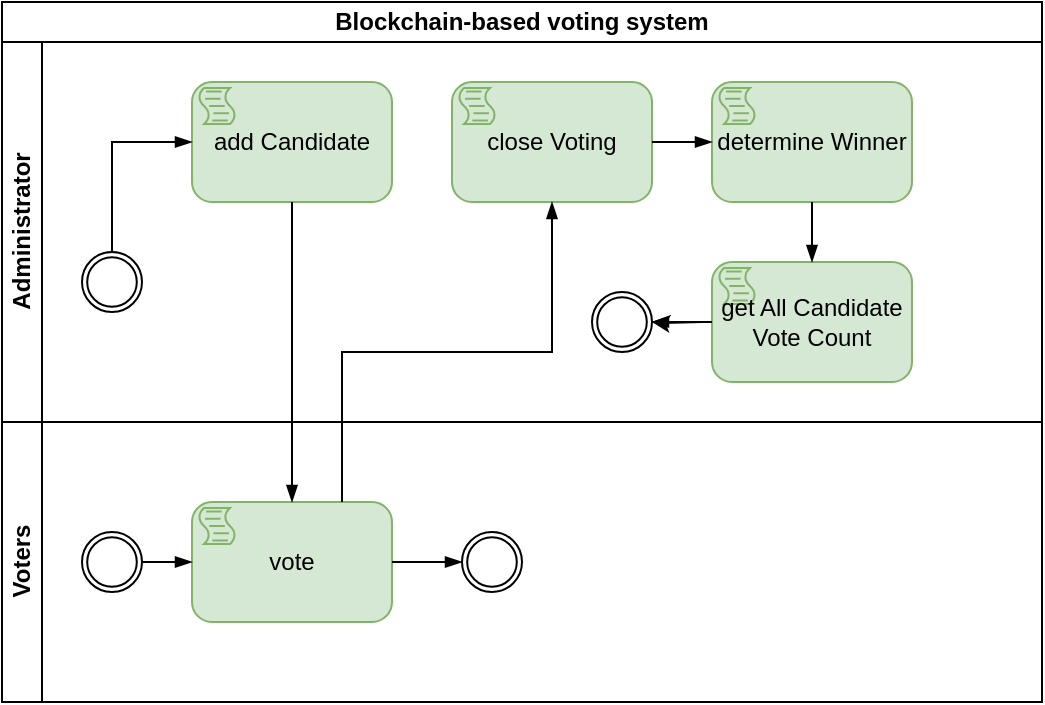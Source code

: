 <mxfile version="21.3.8" type="github">
  <diagram name="Page-1" id="SLoT1vQXno8aa5vxZDG2">
    <mxGraphModel dx="1050" dy="623" grid="1" gridSize="10" guides="1" tooltips="1" connect="1" arrows="1" fold="1" page="1" pageScale="1" pageWidth="850" pageHeight="1100" math="0" shadow="0">
      <root>
        <mxCell id="0" />
        <mxCell id="1" parent="0" />
        <mxCell id="345alWv5F7QS1rlE2LUR-1" value="Blockchain-based voting system" style="swimlane;html=1;childLayout=stackLayout;resizeParent=1;resizeParentMax=0;horizontal=1;startSize=20;horizontalStack=0;whiteSpace=wrap;" vertex="1" parent="1">
          <mxGeometry x="140" y="130" width="520" height="350" as="geometry" />
        </mxCell>
        <mxCell id="345alWv5F7QS1rlE2LUR-2" value="Administrator" style="swimlane;html=1;startSize=20;horizontal=0;" vertex="1" parent="345alWv5F7QS1rlE2LUR-1">
          <mxGeometry y="20" width="520" height="190" as="geometry" />
        </mxCell>
        <mxCell id="345alWv5F7QS1rlE2LUR-8" value="close Voting" style="points=[[0.25,0,0],[0.5,0,0],[0.75,0,0],[1,0.25,0],[1,0.5,0],[1,0.75,0],[0.75,1,0],[0.5,1,0],[0.25,1,0],[0,0.75,0],[0,0.5,0],[0,0.25,0]];shape=mxgraph.bpmn.task;whiteSpace=wrap;rectStyle=rounded;size=10;html=1;container=1;expand=0;collapsible=0;taskMarker=script;fillColor=#d5e8d4;strokeColor=#82b366;" vertex="1" parent="345alWv5F7QS1rlE2LUR-2">
          <mxGeometry x="225" y="20" width="100" height="60" as="geometry" />
        </mxCell>
        <mxCell id="345alWv5F7QS1rlE2LUR-6" value="add Candidate" style="points=[[0.25,0,0],[0.5,0,0],[0.75,0,0],[1,0.25,0],[1,0.5,0],[1,0.75,0],[0.75,1,0],[0.5,1,0],[0.25,1,0],[0,0.75,0],[0,0.5,0],[0,0.25,0]];shape=mxgraph.bpmn.task;whiteSpace=wrap;rectStyle=rounded;size=10;html=1;container=1;expand=0;collapsible=0;taskMarker=script;fillColor=#d5e8d4;strokeColor=#82b366;" vertex="1" parent="345alWv5F7QS1rlE2LUR-2">
          <mxGeometry x="95" y="20" width="100" height="60" as="geometry" />
        </mxCell>
        <mxCell id="345alWv5F7QS1rlE2LUR-9" value="determine Winner" style="points=[[0.25,0,0],[0.5,0,0],[0.75,0,0],[1,0.25,0],[1,0.5,0],[1,0.75,0],[0.75,1,0],[0.5,1,0],[0.25,1,0],[0,0.75,0],[0,0.5,0],[0,0.25,0]];shape=mxgraph.bpmn.task;whiteSpace=wrap;rectStyle=rounded;size=10;html=1;container=1;expand=0;collapsible=0;taskMarker=script;fillColor=#d5e8d4;strokeColor=#82b366;" vertex="1" parent="345alWv5F7QS1rlE2LUR-2">
          <mxGeometry x="355" y="20" width="100" height="60" as="geometry" />
        </mxCell>
        <mxCell id="345alWv5F7QS1rlE2LUR-25" value="" style="edgeStyle=orthogonalEdgeStyle;rounded=0;orthogonalLoop=1;jettySize=auto;html=1;" edge="1" parent="345alWv5F7QS1rlE2LUR-2" target="345alWv5F7QS1rlE2LUR-14">
          <mxGeometry relative="1" as="geometry">
            <mxPoint x="350" y="140" as="sourcePoint" />
          </mxGeometry>
        </mxCell>
        <mxCell id="345alWv5F7QS1rlE2LUR-10" value="get All Candidate Vote Count" style="points=[[0.25,0,0],[0.5,0,0],[0.75,0,0],[1,0.25,0],[1,0.5,0],[1,0.75,0],[0.75,1,0],[0.5,1,0],[0.25,1,0],[0,0.75,0],[0,0.5,0],[0,0.25,0]];shape=mxgraph.bpmn.task;rectStyle=rounded;size=10;html=1;container=1;expand=0;collapsible=0;taskMarker=script;fillColor=#d5e8d4;strokeColor=#82b366;whiteSpace=wrap;" vertex="1" parent="345alWv5F7QS1rlE2LUR-2">
          <mxGeometry x="355" y="110" width="100" height="60" as="geometry" />
        </mxCell>
        <mxCell id="345alWv5F7QS1rlE2LUR-13" value="" style="points=[[0.145,0.145,0],[0.5,0,0],[0.855,0.145,0],[1,0.5,0],[0.855,0.855,0],[0.5,1,0],[0.145,0.855,0],[0,0.5,0]];shape=mxgraph.bpmn.event;html=1;verticalLabelPosition=bottom;labelBackgroundColor=#ffffff;verticalAlign=top;align=center;perimeter=ellipsePerimeter;outlineConnect=0;aspect=fixed;outline=throwing;symbol=general;" vertex="1" parent="345alWv5F7QS1rlE2LUR-2">
          <mxGeometry x="40" y="105" width="30" height="30" as="geometry" />
        </mxCell>
        <mxCell id="345alWv5F7QS1rlE2LUR-14" value="" style="points=[[0.145,0.145,0],[0.5,0,0],[0.855,0.145,0],[1,0.5,0],[0.855,0.855,0],[0.5,1,0],[0.145,0.855,0],[0,0.5,0]];shape=mxgraph.bpmn.event;html=1;verticalLabelPosition=bottom;labelBackgroundColor=#ffffff;verticalAlign=top;align=center;perimeter=ellipsePerimeter;outlineConnect=0;aspect=fixed;outline=throwing;symbol=general;" vertex="1" parent="345alWv5F7QS1rlE2LUR-2">
          <mxGeometry x="295" y="125" width="30" height="30" as="geometry" />
        </mxCell>
        <mxCell id="345alWv5F7QS1rlE2LUR-17" value="" style="edgeStyle=elbowEdgeStyle;fontSize=12;html=1;endArrow=blockThin;endFill=1;rounded=0;entryX=0;entryY=0.5;entryDx=0;entryDy=0;entryPerimeter=0;exitX=0.5;exitY=0;exitDx=0;exitDy=0;exitPerimeter=0;" edge="1" parent="345alWv5F7QS1rlE2LUR-2" source="345alWv5F7QS1rlE2LUR-13" target="345alWv5F7QS1rlE2LUR-6">
          <mxGeometry width="160" relative="1" as="geometry">
            <mxPoint x="70" y="95" as="sourcePoint" />
            <mxPoint x="375" y="160" as="targetPoint" />
            <Array as="points">
              <mxPoint x="55" y="80" />
            </Array>
          </mxGeometry>
        </mxCell>
        <mxCell id="345alWv5F7QS1rlE2LUR-22" value="" style="edgeStyle=orthogonalEdgeStyle;fontSize=12;html=1;endArrow=blockThin;endFill=1;rounded=0;exitX=1;exitY=0.5;exitDx=0;exitDy=0;exitPerimeter=0;entryX=0;entryY=0.5;entryDx=0;entryDy=0;entryPerimeter=0;" edge="1" parent="345alWv5F7QS1rlE2LUR-2" source="345alWv5F7QS1rlE2LUR-8" target="345alWv5F7QS1rlE2LUR-9">
          <mxGeometry width="160" relative="1" as="geometry">
            <mxPoint x="185" y="240" as="sourcePoint" />
            <mxPoint x="285" y="90" as="targetPoint" />
          </mxGeometry>
        </mxCell>
        <mxCell id="345alWv5F7QS1rlE2LUR-23" value="" style="edgeStyle=orthogonalEdgeStyle;fontSize=12;html=1;endArrow=blockThin;endFill=1;rounded=0;exitX=0.5;exitY=1;exitDx=0;exitDy=0;exitPerimeter=0;entryX=0.5;entryY=0;entryDx=0;entryDy=0;entryPerimeter=0;" edge="1" parent="345alWv5F7QS1rlE2LUR-2" source="345alWv5F7QS1rlE2LUR-9" target="345alWv5F7QS1rlE2LUR-10">
          <mxGeometry width="160" relative="1" as="geometry">
            <mxPoint x="335" y="60" as="sourcePoint" />
            <mxPoint x="365" y="60" as="targetPoint" />
          </mxGeometry>
        </mxCell>
        <mxCell id="345alWv5F7QS1rlE2LUR-24" value="" style="edgeStyle=orthogonalEdgeStyle;fontSize=12;html=1;endArrow=blockThin;endFill=1;rounded=0;entryX=1;entryY=0.5;entryDx=0;entryDy=0;entryPerimeter=0;exitX=0;exitY=0.5;exitDx=0;exitDy=0;exitPerimeter=0;" edge="1" parent="345alWv5F7QS1rlE2LUR-2" source="345alWv5F7QS1rlE2LUR-10" target="345alWv5F7QS1rlE2LUR-14">
          <mxGeometry width="160" relative="1" as="geometry">
            <mxPoint x="350" y="140" as="sourcePoint" />
            <mxPoint x="415" y="120" as="targetPoint" />
          </mxGeometry>
        </mxCell>
        <mxCell id="345alWv5F7QS1rlE2LUR-3" value="Voters" style="swimlane;html=1;startSize=20;horizontal=0;" vertex="1" parent="345alWv5F7QS1rlE2LUR-1">
          <mxGeometry y="210" width="520" height="140" as="geometry" />
        </mxCell>
        <mxCell id="345alWv5F7QS1rlE2LUR-12" value="vote" style="points=[[0.25,0,0],[0.5,0,0],[0.75,0,0],[1,0.25,0],[1,0.5,0],[1,0.75,0],[0.75,1,0],[0.5,1,0],[0.25,1,0],[0,0.75,0],[0,0.5,0],[0,0.25,0]];shape=mxgraph.bpmn.task;rectStyle=rounded;size=10;html=1;container=1;expand=0;collapsible=0;taskMarker=script;fillColor=#d5e8d4;strokeColor=#82b366;whiteSpace=wrap;" vertex="1" parent="345alWv5F7QS1rlE2LUR-3">
          <mxGeometry x="95" y="40" width="100" height="60" as="geometry" />
        </mxCell>
        <mxCell id="345alWv5F7QS1rlE2LUR-15" value="" style="points=[[0.145,0.145,0],[0.5,0,0],[0.855,0.145,0],[1,0.5,0],[0.855,0.855,0],[0.5,1,0],[0.145,0.855,0],[0,0.5,0]];shape=mxgraph.bpmn.event;html=1;verticalLabelPosition=bottom;labelBackgroundColor=#ffffff;verticalAlign=top;align=center;perimeter=ellipsePerimeter;outlineConnect=0;aspect=fixed;outline=throwing;symbol=general;" vertex="1" parent="345alWv5F7QS1rlE2LUR-3">
          <mxGeometry x="40" y="55" width="30" height="30" as="geometry" />
        </mxCell>
        <mxCell id="345alWv5F7QS1rlE2LUR-26" value="" style="edgeStyle=orthogonalEdgeStyle;fontSize=12;html=1;endArrow=blockThin;endFill=1;rounded=0;exitX=1;exitY=0.5;exitDx=0;exitDy=0;exitPerimeter=0;entryX=0;entryY=0.5;entryDx=0;entryDy=0;entryPerimeter=0;" edge="1" parent="345alWv5F7QS1rlE2LUR-3" source="345alWv5F7QS1rlE2LUR-15" target="345alWv5F7QS1rlE2LUR-12">
          <mxGeometry width="160" relative="1" as="geometry">
            <mxPoint x="335" y="-130" as="sourcePoint" />
            <mxPoint x="365" y="-130" as="targetPoint" />
          </mxGeometry>
        </mxCell>
        <mxCell id="345alWv5F7QS1rlE2LUR-19" value="" style="edgeStyle=orthogonalEdgeStyle;fontSize=12;html=1;endArrow=blockThin;endFill=1;rounded=0;entryX=0.5;entryY=0;entryDx=0;entryDy=0;entryPerimeter=0;exitX=0.5;exitY=1;exitDx=0;exitDy=0;exitPerimeter=0;" edge="1" parent="345alWv5F7QS1rlE2LUR-1" source="345alWv5F7QS1rlE2LUR-6" target="345alWv5F7QS1rlE2LUR-12">
          <mxGeometry width="160" relative="1" as="geometry">
            <mxPoint x="150" y="110" as="sourcePoint" />
            <mxPoint x="148" y="250" as="targetPoint" />
          </mxGeometry>
        </mxCell>
        <mxCell id="345alWv5F7QS1rlE2LUR-21" value="" style="edgeStyle=orthogonalEdgeStyle;fontSize=12;html=1;endArrow=blockThin;endFill=1;rounded=0;exitX=0.75;exitY=0;exitDx=0;exitDy=0;exitPerimeter=0;entryX=0.5;entryY=1;entryDx=0;entryDy=0;entryPerimeter=0;" edge="1" parent="345alWv5F7QS1rlE2LUR-1" source="345alWv5F7QS1rlE2LUR-12" target="345alWv5F7QS1rlE2LUR-8">
          <mxGeometry width="160" relative="1" as="geometry">
            <mxPoint x="155" y="110" as="sourcePoint" />
            <mxPoint x="160" y="260" as="targetPoint" />
          </mxGeometry>
        </mxCell>
        <mxCell id="345alWv5F7QS1rlE2LUR-16" value="" style="points=[[0.145,0.145,0],[0.5,0,0],[0.855,0.145,0],[1,0.5,0],[0.855,0.855,0],[0.5,1,0],[0.145,0.855,0],[0,0.5,0]];shape=mxgraph.bpmn.event;html=1;verticalLabelPosition=bottom;labelBackgroundColor=#ffffff;verticalAlign=top;align=center;perimeter=ellipsePerimeter;outlineConnect=0;aspect=fixed;outline=throwing;symbol=general;" vertex="1" parent="1">
          <mxGeometry x="370" y="395" width="30" height="30" as="geometry" />
        </mxCell>
        <mxCell id="345alWv5F7QS1rlE2LUR-27" value="" style="edgeStyle=orthogonalEdgeStyle;fontSize=12;html=1;endArrow=blockThin;endFill=1;rounded=0;entryX=0;entryY=0.5;entryDx=0;entryDy=0;entryPerimeter=0;exitX=1;exitY=0.5;exitDx=0;exitDy=0;exitPerimeter=0;" edge="1" parent="1" source="345alWv5F7QS1rlE2LUR-12" target="345alWv5F7QS1rlE2LUR-16">
          <mxGeometry width="160" relative="1" as="geometry">
            <mxPoint x="340" y="410" as="sourcePoint" />
            <mxPoint x="246" y="420" as="targetPoint" />
          </mxGeometry>
        </mxCell>
      </root>
    </mxGraphModel>
  </diagram>
</mxfile>
